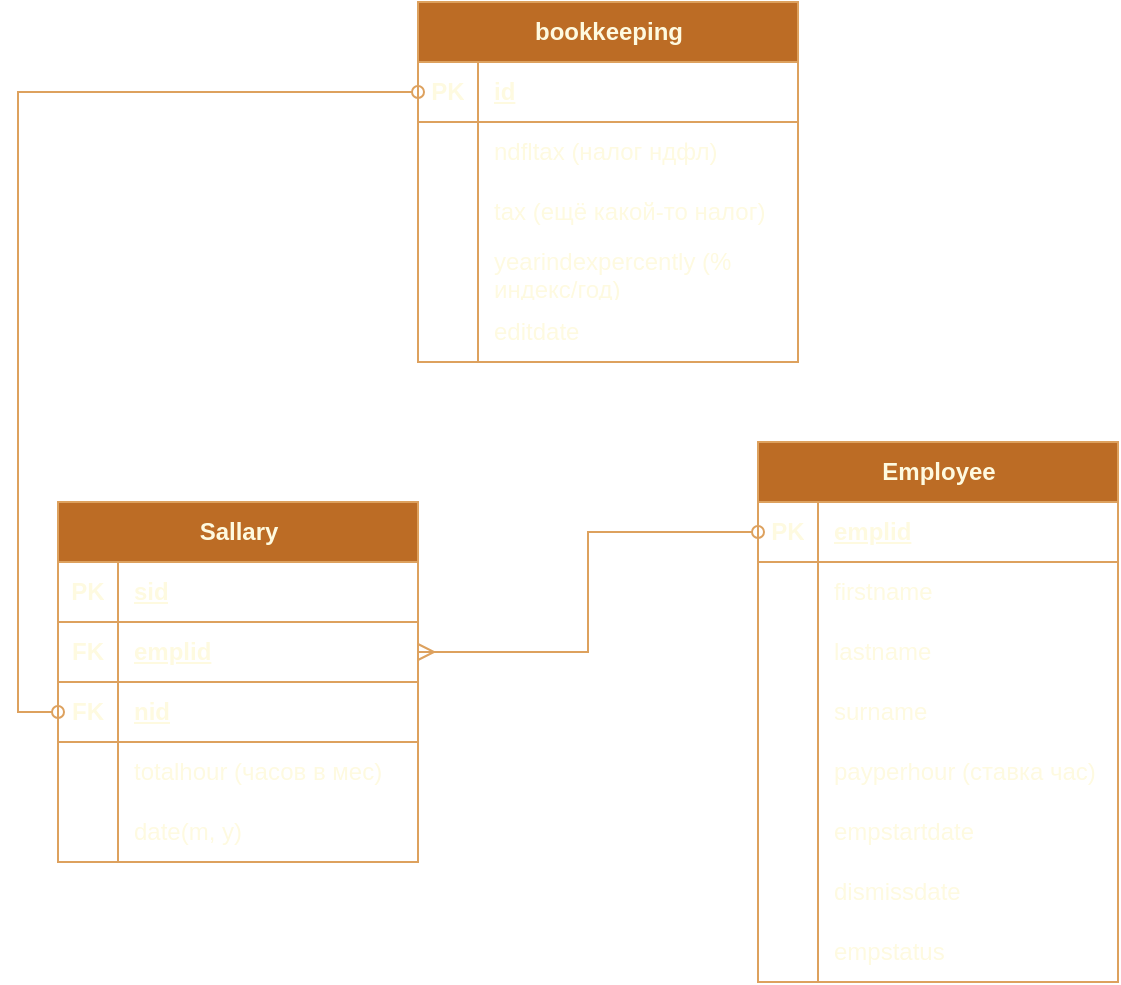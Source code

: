 <mxfile version="24.2.5" type="device">
  <diagram name="Страница — 1" id="LafsXsfQ3ruEzlJ95aAx">
    <mxGraphModel dx="819" dy="482" grid="1" gridSize="10" guides="1" tooltips="1" connect="1" arrows="1" fold="1" page="1" pageScale="1" pageWidth="1654" pageHeight="2336" math="0" shadow="0">
      <root>
        <mxCell id="0" />
        <mxCell id="1" parent="0" />
        <mxCell id="s_yWa5zJvOJCbXTxceJ7-14" value="Sallary" style="shape=table;startSize=30;container=1;collapsible=1;childLayout=tableLayout;fixedRows=1;rowLines=0;fontStyle=1;align=center;resizeLast=1;html=1;labelBackgroundColor=none;fillColor=#BC6C25;strokeColor=#DDA15E;fontColor=#FEFAE0;" parent="1" vertex="1">
          <mxGeometry x="370" y="290" width="180" height="180" as="geometry" />
        </mxCell>
        <mxCell id="s_yWa5zJvOJCbXTxceJ7-15" value="" style="shape=tableRow;horizontal=0;startSize=0;swimlaneHead=0;swimlaneBody=0;fillColor=none;collapsible=0;dropTarget=0;points=[[0,0.5],[1,0.5]];portConstraint=eastwest;top=0;left=0;right=0;bottom=1;labelBackgroundColor=none;strokeColor=#DDA15E;fontColor=#FEFAE0;" parent="s_yWa5zJvOJCbXTxceJ7-14" vertex="1">
          <mxGeometry y="30" width="180" height="30" as="geometry" />
        </mxCell>
        <mxCell id="s_yWa5zJvOJCbXTxceJ7-16" value="PK" style="shape=partialRectangle;connectable=0;fillColor=none;top=0;left=0;bottom=0;right=0;fontStyle=1;overflow=hidden;whiteSpace=wrap;html=1;labelBackgroundColor=none;strokeColor=#DDA15E;fontColor=#FEFAE0;" parent="s_yWa5zJvOJCbXTxceJ7-15" vertex="1">
          <mxGeometry width="30" height="30" as="geometry">
            <mxRectangle width="30" height="30" as="alternateBounds" />
          </mxGeometry>
        </mxCell>
        <mxCell id="s_yWa5zJvOJCbXTxceJ7-17" value="sid" style="shape=partialRectangle;connectable=0;fillColor=none;top=0;left=0;bottom=0;right=0;align=left;spacingLeft=6;fontStyle=5;overflow=hidden;whiteSpace=wrap;html=1;labelBackgroundColor=none;strokeColor=#DDA15E;fontColor=#FEFAE0;" parent="s_yWa5zJvOJCbXTxceJ7-15" vertex="1">
          <mxGeometry x="30" width="150" height="30" as="geometry">
            <mxRectangle width="150" height="30" as="alternateBounds" />
          </mxGeometry>
        </mxCell>
        <mxCell id="s_yWa5zJvOJCbXTxceJ7-80" style="shape=tableRow;horizontal=0;startSize=0;swimlaneHead=0;swimlaneBody=0;fillColor=none;collapsible=0;dropTarget=0;points=[[0,0.5],[1,0.5]];portConstraint=eastwest;top=0;left=0;right=0;bottom=1;labelBackgroundColor=none;strokeColor=#DDA15E;fontColor=#FEFAE0;" parent="s_yWa5zJvOJCbXTxceJ7-14" vertex="1">
          <mxGeometry y="60" width="180" height="30" as="geometry" />
        </mxCell>
        <mxCell id="s_yWa5zJvOJCbXTxceJ7-81" value="FK" style="shape=partialRectangle;connectable=0;fillColor=none;top=0;left=0;bottom=0;right=0;fontStyle=1;overflow=hidden;whiteSpace=wrap;html=1;labelBackgroundColor=none;strokeColor=#DDA15E;fontColor=#FEFAE0;" parent="s_yWa5zJvOJCbXTxceJ7-80" vertex="1">
          <mxGeometry width="30" height="30" as="geometry">
            <mxRectangle width="30" height="30" as="alternateBounds" />
          </mxGeometry>
        </mxCell>
        <mxCell id="s_yWa5zJvOJCbXTxceJ7-82" value="emplid" style="shape=partialRectangle;connectable=0;fillColor=none;top=0;left=0;bottom=0;right=0;align=left;spacingLeft=6;fontStyle=5;overflow=hidden;whiteSpace=wrap;html=1;labelBackgroundColor=none;strokeColor=#DDA15E;fontColor=#FEFAE0;" parent="s_yWa5zJvOJCbXTxceJ7-80" vertex="1">
          <mxGeometry x="30" width="150" height="30" as="geometry">
            <mxRectangle width="150" height="30" as="alternateBounds" />
          </mxGeometry>
        </mxCell>
        <mxCell id="s_yWa5zJvOJCbXTxceJ7-75" style="shape=tableRow;horizontal=0;startSize=0;swimlaneHead=0;swimlaneBody=0;fillColor=none;collapsible=0;dropTarget=0;points=[[0,0.5],[1,0.5]];portConstraint=eastwest;top=0;left=0;right=0;bottom=1;labelBackgroundColor=none;strokeColor=#DDA15E;fontColor=#FEFAE0;" parent="s_yWa5zJvOJCbXTxceJ7-14" vertex="1">
          <mxGeometry y="90" width="180" height="30" as="geometry" />
        </mxCell>
        <mxCell id="s_yWa5zJvOJCbXTxceJ7-76" value="FK" style="shape=partialRectangle;connectable=0;fillColor=none;top=0;left=0;bottom=0;right=0;fontStyle=1;overflow=hidden;whiteSpace=wrap;html=1;labelBackgroundColor=none;strokeColor=#DDA15E;fontColor=#FEFAE0;" parent="s_yWa5zJvOJCbXTxceJ7-75" vertex="1">
          <mxGeometry width="30" height="30" as="geometry">
            <mxRectangle width="30" height="30" as="alternateBounds" />
          </mxGeometry>
        </mxCell>
        <mxCell id="s_yWa5zJvOJCbXTxceJ7-77" value="nid" style="shape=partialRectangle;connectable=0;fillColor=none;top=0;left=0;bottom=0;right=0;align=left;spacingLeft=6;fontStyle=5;overflow=hidden;whiteSpace=wrap;html=1;labelBackgroundColor=none;strokeColor=#DDA15E;fontColor=#FEFAE0;" parent="s_yWa5zJvOJCbXTxceJ7-75" vertex="1">
          <mxGeometry x="30" width="150" height="30" as="geometry">
            <mxRectangle width="150" height="30" as="alternateBounds" />
          </mxGeometry>
        </mxCell>
        <mxCell id="s_yWa5zJvOJCbXTxceJ7-21" value="" style="shape=tableRow;horizontal=0;startSize=0;swimlaneHead=0;swimlaneBody=0;fillColor=none;collapsible=0;dropTarget=0;points=[[0,0.5],[1,0.5]];portConstraint=eastwest;top=0;left=0;right=0;bottom=0;labelBackgroundColor=none;strokeColor=#DDA15E;fontColor=#FEFAE0;" parent="s_yWa5zJvOJCbXTxceJ7-14" vertex="1">
          <mxGeometry y="120" width="180" height="30" as="geometry" />
        </mxCell>
        <mxCell id="s_yWa5zJvOJCbXTxceJ7-22" value="" style="shape=partialRectangle;connectable=0;fillColor=none;top=0;left=0;bottom=0;right=0;editable=1;overflow=hidden;whiteSpace=wrap;html=1;labelBackgroundColor=none;strokeColor=#DDA15E;fontColor=#FEFAE0;" parent="s_yWa5zJvOJCbXTxceJ7-21" vertex="1">
          <mxGeometry width="30" height="30" as="geometry">
            <mxRectangle width="30" height="30" as="alternateBounds" />
          </mxGeometry>
        </mxCell>
        <mxCell id="s_yWa5zJvOJCbXTxceJ7-23" value="totalhour (часов в мес)" style="shape=partialRectangle;connectable=0;fillColor=none;top=0;left=0;bottom=0;right=0;align=left;spacingLeft=6;overflow=hidden;whiteSpace=wrap;html=1;labelBackgroundColor=none;strokeColor=#DDA15E;fontColor=#FEFAE0;" parent="s_yWa5zJvOJCbXTxceJ7-21" vertex="1">
          <mxGeometry x="30" width="150" height="30" as="geometry">
            <mxRectangle width="150" height="30" as="alternateBounds" />
          </mxGeometry>
        </mxCell>
        <mxCell id="s_yWa5zJvOJCbXTxceJ7-62" style="shape=tableRow;horizontal=0;startSize=0;swimlaneHead=0;swimlaneBody=0;fillColor=none;collapsible=0;dropTarget=0;points=[[0,0.5],[1,0.5]];portConstraint=eastwest;top=0;left=0;right=0;bottom=0;labelBackgroundColor=none;strokeColor=#DDA15E;fontColor=#FEFAE0;" parent="s_yWa5zJvOJCbXTxceJ7-14" vertex="1">
          <mxGeometry y="150" width="180" height="30" as="geometry" />
        </mxCell>
        <mxCell id="s_yWa5zJvOJCbXTxceJ7-63" style="shape=partialRectangle;connectable=0;fillColor=none;top=0;left=0;bottom=0;right=0;editable=1;overflow=hidden;whiteSpace=wrap;html=1;labelBackgroundColor=none;strokeColor=#DDA15E;fontColor=#FEFAE0;" parent="s_yWa5zJvOJCbXTxceJ7-62" vertex="1">
          <mxGeometry width="30" height="30" as="geometry">
            <mxRectangle width="30" height="30" as="alternateBounds" />
          </mxGeometry>
        </mxCell>
        <mxCell id="s_yWa5zJvOJCbXTxceJ7-64" value="date(m, y)" style="shape=partialRectangle;connectable=0;fillColor=none;top=0;left=0;bottom=0;right=0;align=left;spacingLeft=6;overflow=hidden;whiteSpace=wrap;html=1;labelBackgroundColor=none;strokeColor=#DDA15E;fontColor=#FEFAE0;" parent="s_yWa5zJvOJCbXTxceJ7-62" vertex="1">
          <mxGeometry x="30" width="150" height="30" as="geometry">
            <mxRectangle width="150" height="30" as="alternateBounds" />
          </mxGeometry>
        </mxCell>
        <mxCell id="s_yWa5zJvOJCbXTxceJ7-27" value="Employee" style="shape=table;startSize=30;container=1;collapsible=1;childLayout=tableLayout;fixedRows=1;rowLines=0;fontStyle=1;align=center;resizeLast=1;html=1;labelBackgroundColor=none;fillColor=#BC6C25;strokeColor=#DDA15E;fontColor=#FEFAE0;" parent="1" vertex="1">
          <mxGeometry x="720" y="260" width="180" height="270" as="geometry" />
        </mxCell>
        <mxCell id="s_yWa5zJvOJCbXTxceJ7-28" value="" style="shape=tableRow;horizontal=0;startSize=0;swimlaneHead=0;swimlaneBody=0;fillColor=none;collapsible=0;dropTarget=0;points=[[0,0.5],[1,0.5]];portConstraint=eastwest;top=0;left=0;right=0;bottom=1;labelBackgroundColor=none;strokeColor=#DDA15E;fontColor=#FEFAE0;" parent="s_yWa5zJvOJCbXTxceJ7-27" vertex="1">
          <mxGeometry y="30" width="180" height="30" as="geometry" />
        </mxCell>
        <mxCell id="s_yWa5zJvOJCbXTxceJ7-29" value="PK" style="shape=partialRectangle;connectable=0;fillColor=none;top=0;left=0;bottom=0;right=0;fontStyle=1;overflow=hidden;whiteSpace=wrap;html=1;labelBackgroundColor=none;strokeColor=#DDA15E;fontColor=#FEFAE0;" parent="s_yWa5zJvOJCbXTxceJ7-28" vertex="1">
          <mxGeometry width="30" height="30" as="geometry">
            <mxRectangle width="30" height="30" as="alternateBounds" />
          </mxGeometry>
        </mxCell>
        <mxCell id="s_yWa5zJvOJCbXTxceJ7-30" value="emplid" style="shape=partialRectangle;connectable=0;fillColor=none;top=0;left=0;bottom=0;right=0;align=left;spacingLeft=6;fontStyle=5;overflow=hidden;whiteSpace=wrap;html=1;labelBackgroundColor=none;strokeColor=#DDA15E;fontColor=#FEFAE0;" parent="s_yWa5zJvOJCbXTxceJ7-28" vertex="1">
          <mxGeometry x="30" width="150" height="30" as="geometry">
            <mxRectangle width="150" height="30" as="alternateBounds" />
          </mxGeometry>
        </mxCell>
        <mxCell id="s_yWa5zJvOJCbXTxceJ7-31" value="" style="shape=tableRow;horizontal=0;startSize=0;swimlaneHead=0;swimlaneBody=0;fillColor=none;collapsible=0;dropTarget=0;points=[[0,0.5],[1,0.5]];portConstraint=eastwest;top=0;left=0;right=0;bottom=0;labelBackgroundColor=none;strokeColor=#DDA15E;fontColor=#FEFAE0;" parent="s_yWa5zJvOJCbXTxceJ7-27" vertex="1">
          <mxGeometry y="60" width="180" height="30" as="geometry" />
        </mxCell>
        <mxCell id="s_yWa5zJvOJCbXTxceJ7-32" value="" style="shape=partialRectangle;connectable=0;fillColor=none;top=0;left=0;bottom=0;right=0;editable=1;overflow=hidden;whiteSpace=wrap;html=1;labelBackgroundColor=none;strokeColor=#DDA15E;fontColor=#FEFAE0;" parent="s_yWa5zJvOJCbXTxceJ7-31" vertex="1">
          <mxGeometry width="30" height="30" as="geometry">
            <mxRectangle width="30" height="30" as="alternateBounds" />
          </mxGeometry>
        </mxCell>
        <mxCell id="s_yWa5zJvOJCbXTxceJ7-33" value="firstname" style="shape=partialRectangle;connectable=0;fillColor=none;top=0;left=0;bottom=0;right=0;align=left;spacingLeft=6;overflow=hidden;whiteSpace=wrap;html=1;labelBackgroundColor=none;strokeColor=#DDA15E;fontColor=#FEFAE0;" parent="s_yWa5zJvOJCbXTxceJ7-31" vertex="1">
          <mxGeometry x="30" width="150" height="30" as="geometry">
            <mxRectangle width="150" height="30" as="alternateBounds" />
          </mxGeometry>
        </mxCell>
        <mxCell id="s_yWa5zJvOJCbXTxceJ7-34" value="" style="shape=tableRow;horizontal=0;startSize=0;swimlaneHead=0;swimlaneBody=0;fillColor=none;collapsible=0;dropTarget=0;points=[[0,0.5],[1,0.5]];portConstraint=eastwest;top=0;left=0;right=0;bottom=0;labelBackgroundColor=none;strokeColor=#DDA15E;fontColor=#FEFAE0;" parent="s_yWa5zJvOJCbXTxceJ7-27" vertex="1">
          <mxGeometry y="90" width="180" height="30" as="geometry" />
        </mxCell>
        <mxCell id="s_yWa5zJvOJCbXTxceJ7-35" value="" style="shape=partialRectangle;connectable=0;fillColor=none;top=0;left=0;bottom=0;right=0;editable=1;overflow=hidden;whiteSpace=wrap;html=1;labelBackgroundColor=none;strokeColor=#DDA15E;fontColor=#FEFAE0;" parent="s_yWa5zJvOJCbXTxceJ7-34" vertex="1">
          <mxGeometry width="30" height="30" as="geometry">
            <mxRectangle width="30" height="30" as="alternateBounds" />
          </mxGeometry>
        </mxCell>
        <mxCell id="s_yWa5zJvOJCbXTxceJ7-36" value="lastname" style="shape=partialRectangle;connectable=0;fillColor=none;top=0;left=0;bottom=0;right=0;align=left;spacingLeft=6;overflow=hidden;whiteSpace=wrap;html=1;labelBackgroundColor=none;strokeColor=#DDA15E;fontColor=#FEFAE0;" parent="s_yWa5zJvOJCbXTxceJ7-34" vertex="1">
          <mxGeometry x="30" width="150" height="30" as="geometry">
            <mxRectangle width="150" height="30" as="alternateBounds" />
          </mxGeometry>
        </mxCell>
        <mxCell id="s_yWa5zJvOJCbXTxceJ7-37" value="" style="shape=tableRow;horizontal=0;startSize=0;swimlaneHead=0;swimlaneBody=0;fillColor=none;collapsible=0;dropTarget=0;points=[[0,0.5],[1,0.5]];portConstraint=eastwest;top=0;left=0;right=0;bottom=0;labelBackgroundColor=none;strokeColor=#DDA15E;fontColor=#FEFAE0;" parent="s_yWa5zJvOJCbXTxceJ7-27" vertex="1">
          <mxGeometry y="120" width="180" height="30" as="geometry" />
        </mxCell>
        <mxCell id="s_yWa5zJvOJCbXTxceJ7-38" value="" style="shape=partialRectangle;connectable=0;fillColor=none;top=0;left=0;bottom=0;right=0;editable=1;overflow=hidden;whiteSpace=wrap;html=1;labelBackgroundColor=none;strokeColor=#DDA15E;fontColor=#FEFAE0;" parent="s_yWa5zJvOJCbXTxceJ7-37" vertex="1">
          <mxGeometry width="30" height="30" as="geometry">
            <mxRectangle width="30" height="30" as="alternateBounds" />
          </mxGeometry>
        </mxCell>
        <mxCell id="s_yWa5zJvOJCbXTxceJ7-39" value="surname" style="shape=partialRectangle;connectable=0;fillColor=none;top=0;left=0;bottom=0;right=0;align=left;spacingLeft=6;overflow=hidden;whiteSpace=wrap;html=1;labelBackgroundColor=none;strokeColor=#DDA15E;fontColor=#FEFAE0;" parent="s_yWa5zJvOJCbXTxceJ7-37" vertex="1">
          <mxGeometry x="30" width="150" height="30" as="geometry">
            <mxRectangle width="150" height="30" as="alternateBounds" />
          </mxGeometry>
        </mxCell>
        <mxCell id="s_yWa5zJvOJCbXTxceJ7-53" style="shape=tableRow;horizontal=0;startSize=0;swimlaneHead=0;swimlaneBody=0;fillColor=none;collapsible=0;dropTarget=0;points=[[0,0.5],[1,0.5]];portConstraint=eastwest;top=0;left=0;right=0;bottom=0;labelBackgroundColor=none;strokeColor=#DDA15E;fontColor=#FEFAE0;" parent="s_yWa5zJvOJCbXTxceJ7-27" vertex="1">
          <mxGeometry y="150" width="180" height="30" as="geometry" />
        </mxCell>
        <mxCell id="s_yWa5zJvOJCbXTxceJ7-54" style="shape=partialRectangle;connectable=0;fillColor=none;top=0;left=0;bottom=0;right=0;editable=1;overflow=hidden;whiteSpace=wrap;html=1;labelBackgroundColor=none;strokeColor=#DDA15E;fontColor=#FEFAE0;" parent="s_yWa5zJvOJCbXTxceJ7-53" vertex="1">
          <mxGeometry width="30" height="30" as="geometry">
            <mxRectangle width="30" height="30" as="alternateBounds" />
          </mxGeometry>
        </mxCell>
        <mxCell id="s_yWa5zJvOJCbXTxceJ7-55" value="payperhour (ставка час)" style="shape=partialRectangle;connectable=0;fillColor=none;top=0;left=0;bottom=0;right=0;align=left;spacingLeft=6;overflow=hidden;whiteSpace=wrap;html=1;labelBackgroundColor=none;strokeColor=#DDA15E;fontColor=#FEFAE0;" parent="s_yWa5zJvOJCbXTxceJ7-53" vertex="1">
          <mxGeometry x="30" width="150" height="30" as="geometry">
            <mxRectangle width="150" height="30" as="alternateBounds" />
          </mxGeometry>
        </mxCell>
        <mxCell id="s_yWa5zJvOJCbXTxceJ7-56" style="shape=tableRow;horizontal=0;startSize=0;swimlaneHead=0;swimlaneBody=0;fillColor=none;collapsible=0;dropTarget=0;points=[[0,0.5],[1,0.5]];portConstraint=eastwest;top=0;left=0;right=0;bottom=0;labelBackgroundColor=none;strokeColor=#DDA15E;fontColor=#FEFAE0;" parent="s_yWa5zJvOJCbXTxceJ7-27" vertex="1">
          <mxGeometry y="180" width="180" height="30" as="geometry" />
        </mxCell>
        <mxCell id="s_yWa5zJvOJCbXTxceJ7-57" style="shape=partialRectangle;connectable=0;fillColor=none;top=0;left=0;bottom=0;right=0;editable=1;overflow=hidden;whiteSpace=wrap;html=1;labelBackgroundColor=none;strokeColor=#DDA15E;fontColor=#FEFAE0;" parent="s_yWa5zJvOJCbXTxceJ7-56" vertex="1">
          <mxGeometry width="30" height="30" as="geometry">
            <mxRectangle width="30" height="30" as="alternateBounds" />
          </mxGeometry>
        </mxCell>
        <mxCell id="s_yWa5zJvOJCbXTxceJ7-58" value="empstartdate" style="shape=partialRectangle;connectable=0;fillColor=none;top=0;left=0;bottom=0;right=0;align=left;spacingLeft=6;overflow=hidden;whiteSpace=wrap;html=1;labelBackgroundColor=none;strokeColor=#DDA15E;fontColor=#FEFAE0;" parent="s_yWa5zJvOJCbXTxceJ7-56" vertex="1">
          <mxGeometry x="30" width="150" height="30" as="geometry">
            <mxRectangle width="150" height="30" as="alternateBounds" />
          </mxGeometry>
        </mxCell>
        <mxCell id="s_yWa5zJvOJCbXTxceJ7-59" style="shape=tableRow;horizontal=0;startSize=0;swimlaneHead=0;swimlaneBody=0;fillColor=none;collapsible=0;dropTarget=0;points=[[0,0.5],[1,0.5]];portConstraint=eastwest;top=0;left=0;right=0;bottom=0;labelBackgroundColor=none;strokeColor=#DDA15E;fontColor=#FEFAE0;" parent="s_yWa5zJvOJCbXTxceJ7-27" vertex="1">
          <mxGeometry y="210" width="180" height="30" as="geometry" />
        </mxCell>
        <mxCell id="s_yWa5zJvOJCbXTxceJ7-60" style="shape=partialRectangle;connectable=0;fillColor=none;top=0;left=0;bottom=0;right=0;editable=1;overflow=hidden;whiteSpace=wrap;html=1;labelBackgroundColor=none;strokeColor=#DDA15E;fontColor=#FEFAE0;" parent="s_yWa5zJvOJCbXTxceJ7-59" vertex="1">
          <mxGeometry width="30" height="30" as="geometry">
            <mxRectangle width="30" height="30" as="alternateBounds" />
          </mxGeometry>
        </mxCell>
        <mxCell id="s_yWa5zJvOJCbXTxceJ7-61" value="dismissdate" style="shape=partialRectangle;connectable=0;fillColor=none;top=0;left=0;bottom=0;right=0;align=left;spacingLeft=6;overflow=hidden;whiteSpace=wrap;html=1;labelBackgroundColor=none;strokeColor=#DDA15E;fontColor=#FEFAE0;" parent="s_yWa5zJvOJCbXTxceJ7-59" vertex="1">
          <mxGeometry x="30" width="150" height="30" as="geometry">
            <mxRectangle width="150" height="30" as="alternateBounds" />
          </mxGeometry>
        </mxCell>
        <mxCell id="L3Ei1QgoKYha1aQEF-cr-6" style="shape=tableRow;horizontal=0;startSize=0;swimlaneHead=0;swimlaneBody=0;fillColor=none;collapsible=0;dropTarget=0;points=[[0,0.5],[1,0.5]];portConstraint=eastwest;top=0;left=0;right=0;bottom=0;labelBackgroundColor=none;strokeColor=#DDA15E;fontColor=#FEFAE0;" vertex="1" parent="s_yWa5zJvOJCbXTxceJ7-27">
          <mxGeometry y="240" width="180" height="30" as="geometry" />
        </mxCell>
        <mxCell id="L3Ei1QgoKYha1aQEF-cr-7" style="shape=partialRectangle;connectable=0;fillColor=none;top=0;left=0;bottom=0;right=0;editable=1;overflow=hidden;whiteSpace=wrap;html=1;labelBackgroundColor=none;strokeColor=#DDA15E;fontColor=#FEFAE0;" vertex="1" parent="L3Ei1QgoKYha1aQEF-cr-6">
          <mxGeometry width="30" height="30" as="geometry">
            <mxRectangle width="30" height="30" as="alternateBounds" />
          </mxGeometry>
        </mxCell>
        <mxCell id="L3Ei1QgoKYha1aQEF-cr-8" value="empstatus" style="shape=partialRectangle;connectable=0;fillColor=none;top=0;left=0;bottom=0;right=0;align=left;spacingLeft=6;overflow=hidden;whiteSpace=wrap;html=1;labelBackgroundColor=none;strokeColor=#DDA15E;fontColor=#FEFAE0;" vertex="1" parent="L3Ei1QgoKYha1aQEF-cr-6">
          <mxGeometry x="30" width="150" height="30" as="geometry">
            <mxRectangle width="150" height="30" as="alternateBounds" />
          </mxGeometry>
        </mxCell>
        <mxCell id="s_yWa5zJvOJCbXTxceJ7-40" value="bookkeeping" style="shape=table;startSize=30;container=1;collapsible=1;childLayout=tableLayout;fixedRows=1;rowLines=0;fontStyle=1;align=center;resizeLast=1;html=1;labelBackgroundColor=none;fillColor=#BC6C25;strokeColor=#DDA15E;fontColor=#FEFAE0;" parent="1" vertex="1">
          <mxGeometry x="550" y="40" width="190" height="180" as="geometry" />
        </mxCell>
        <mxCell id="s_yWa5zJvOJCbXTxceJ7-41" value="" style="shape=tableRow;horizontal=0;startSize=0;swimlaneHead=0;swimlaneBody=0;fillColor=none;collapsible=0;dropTarget=0;points=[[0,0.5],[1,0.5]];portConstraint=eastwest;top=0;left=0;right=0;bottom=1;labelBackgroundColor=none;strokeColor=#DDA15E;fontColor=#FEFAE0;" parent="s_yWa5zJvOJCbXTxceJ7-40" vertex="1">
          <mxGeometry y="30" width="190" height="30" as="geometry" />
        </mxCell>
        <mxCell id="s_yWa5zJvOJCbXTxceJ7-42" value="PK" style="shape=partialRectangle;connectable=0;fillColor=none;top=0;left=0;bottom=0;right=0;fontStyle=1;overflow=hidden;whiteSpace=wrap;html=1;labelBackgroundColor=none;strokeColor=#DDA15E;fontColor=#FEFAE0;" parent="s_yWa5zJvOJCbXTxceJ7-41" vertex="1">
          <mxGeometry width="30" height="30" as="geometry">
            <mxRectangle width="30" height="30" as="alternateBounds" />
          </mxGeometry>
        </mxCell>
        <mxCell id="s_yWa5zJvOJCbXTxceJ7-43" value="id" style="shape=partialRectangle;connectable=0;fillColor=none;top=0;left=0;bottom=0;right=0;align=left;spacingLeft=6;fontStyle=5;overflow=hidden;whiteSpace=wrap;html=1;labelBackgroundColor=none;strokeColor=#DDA15E;fontColor=#FEFAE0;" parent="s_yWa5zJvOJCbXTxceJ7-41" vertex="1">
          <mxGeometry x="30" width="160" height="30" as="geometry">
            <mxRectangle width="160" height="30" as="alternateBounds" />
          </mxGeometry>
        </mxCell>
        <mxCell id="s_yWa5zJvOJCbXTxceJ7-44" value="" style="shape=tableRow;horizontal=0;startSize=0;swimlaneHead=0;swimlaneBody=0;fillColor=none;collapsible=0;dropTarget=0;points=[[0,0.5],[1,0.5]];portConstraint=eastwest;top=0;left=0;right=0;bottom=0;labelBackgroundColor=none;strokeColor=#DDA15E;fontColor=#FEFAE0;" parent="s_yWa5zJvOJCbXTxceJ7-40" vertex="1">
          <mxGeometry y="60" width="190" height="30" as="geometry" />
        </mxCell>
        <mxCell id="s_yWa5zJvOJCbXTxceJ7-45" value="" style="shape=partialRectangle;connectable=0;fillColor=none;top=0;left=0;bottom=0;right=0;editable=1;overflow=hidden;whiteSpace=wrap;html=1;labelBackgroundColor=none;strokeColor=#DDA15E;fontColor=#FEFAE0;" parent="s_yWa5zJvOJCbXTxceJ7-44" vertex="1">
          <mxGeometry width="30" height="30" as="geometry">
            <mxRectangle width="30" height="30" as="alternateBounds" />
          </mxGeometry>
        </mxCell>
        <mxCell id="s_yWa5zJvOJCbXTxceJ7-46" value="ndfltax (налог ндфл)" style="shape=partialRectangle;connectable=0;fillColor=none;top=0;left=0;bottom=0;right=0;align=left;spacingLeft=6;overflow=hidden;whiteSpace=wrap;html=1;labelBackgroundColor=none;strokeColor=#DDA15E;fontColor=#FEFAE0;" parent="s_yWa5zJvOJCbXTxceJ7-44" vertex="1">
          <mxGeometry x="30" width="160" height="30" as="geometry">
            <mxRectangle width="160" height="30" as="alternateBounds" />
          </mxGeometry>
        </mxCell>
        <mxCell id="s_yWa5zJvOJCbXTxceJ7-47" value="" style="shape=tableRow;horizontal=0;startSize=0;swimlaneHead=0;swimlaneBody=0;fillColor=none;collapsible=0;dropTarget=0;points=[[0,0.5],[1,0.5]];portConstraint=eastwest;top=0;left=0;right=0;bottom=0;labelBackgroundColor=none;strokeColor=#DDA15E;fontColor=#FEFAE0;" parent="s_yWa5zJvOJCbXTxceJ7-40" vertex="1">
          <mxGeometry y="90" width="190" height="30" as="geometry" />
        </mxCell>
        <mxCell id="s_yWa5zJvOJCbXTxceJ7-48" value="" style="shape=partialRectangle;connectable=0;fillColor=none;top=0;left=0;bottom=0;right=0;editable=1;overflow=hidden;whiteSpace=wrap;html=1;labelBackgroundColor=none;strokeColor=#DDA15E;fontColor=#FEFAE0;" parent="s_yWa5zJvOJCbXTxceJ7-47" vertex="1">
          <mxGeometry width="30" height="30" as="geometry">
            <mxRectangle width="30" height="30" as="alternateBounds" />
          </mxGeometry>
        </mxCell>
        <mxCell id="s_yWa5zJvOJCbXTxceJ7-49" value="tax (ещё какой-то налог)" style="shape=partialRectangle;connectable=0;fillColor=none;top=0;left=0;bottom=0;right=0;align=left;spacingLeft=6;overflow=hidden;whiteSpace=wrap;html=1;labelBackgroundColor=none;strokeColor=#DDA15E;fontColor=#FEFAE0;" parent="s_yWa5zJvOJCbXTxceJ7-47" vertex="1">
          <mxGeometry x="30" width="160" height="30" as="geometry">
            <mxRectangle width="160" height="30" as="alternateBounds" />
          </mxGeometry>
        </mxCell>
        <mxCell id="s_yWa5zJvOJCbXTxceJ7-65" style="shape=tableRow;horizontal=0;startSize=0;swimlaneHead=0;swimlaneBody=0;fillColor=none;collapsible=0;dropTarget=0;points=[[0,0.5],[1,0.5]];portConstraint=eastwest;top=0;left=0;right=0;bottom=0;labelBackgroundColor=none;strokeColor=#DDA15E;fontColor=#FEFAE0;" parent="s_yWa5zJvOJCbXTxceJ7-40" vertex="1">
          <mxGeometry y="120" width="190" height="30" as="geometry" />
        </mxCell>
        <mxCell id="s_yWa5zJvOJCbXTxceJ7-66" style="shape=partialRectangle;connectable=0;fillColor=none;top=0;left=0;bottom=0;right=0;editable=1;overflow=hidden;whiteSpace=wrap;html=1;labelBackgroundColor=none;strokeColor=#DDA15E;fontColor=#FEFAE0;" parent="s_yWa5zJvOJCbXTxceJ7-65" vertex="1">
          <mxGeometry width="30" height="30" as="geometry">
            <mxRectangle width="30" height="30" as="alternateBounds" />
          </mxGeometry>
        </mxCell>
        <mxCell id="s_yWa5zJvOJCbXTxceJ7-67" value="yearindexpercently (% индекс/год)&lt;div&gt;&lt;br&gt;&lt;/div&gt;" style="shape=partialRectangle;connectable=0;fillColor=none;top=0;left=0;bottom=0;right=0;align=left;spacingLeft=6;overflow=hidden;whiteSpace=wrap;html=1;labelBackgroundColor=none;strokeColor=#DDA15E;fontColor=#FEFAE0;" parent="s_yWa5zJvOJCbXTxceJ7-65" vertex="1">
          <mxGeometry x="30" width="160" height="30" as="geometry">
            <mxRectangle width="160" height="30" as="alternateBounds" />
          </mxGeometry>
        </mxCell>
        <mxCell id="L3Ei1QgoKYha1aQEF-cr-3" style="shape=tableRow;horizontal=0;startSize=0;swimlaneHead=0;swimlaneBody=0;fillColor=none;collapsible=0;dropTarget=0;points=[[0,0.5],[1,0.5]];portConstraint=eastwest;top=0;left=0;right=0;bottom=0;labelBackgroundColor=none;strokeColor=#DDA15E;fontColor=#FEFAE0;" vertex="1" parent="s_yWa5zJvOJCbXTxceJ7-40">
          <mxGeometry y="150" width="190" height="30" as="geometry" />
        </mxCell>
        <mxCell id="L3Ei1QgoKYha1aQEF-cr-4" style="shape=partialRectangle;connectable=0;fillColor=none;top=0;left=0;bottom=0;right=0;editable=1;overflow=hidden;whiteSpace=wrap;html=1;labelBackgroundColor=none;strokeColor=#DDA15E;fontColor=#FEFAE0;" vertex="1" parent="L3Ei1QgoKYha1aQEF-cr-3">
          <mxGeometry width="30" height="30" as="geometry">
            <mxRectangle width="30" height="30" as="alternateBounds" />
          </mxGeometry>
        </mxCell>
        <mxCell id="L3Ei1QgoKYha1aQEF-cr-5" value="editdate" style="shape=partialRectangle;connectable=0;fillColor=none;top=0;left=0;bottom=0;right=0;align=left;spacingLeft=6;overflow=hidden;whiteSpace=wrap;html=1;labelBackgroundColor=none;strokeColor=#DDA15E;fontColor=#FEFAE0;" vertex="1" parent="L3Ei1QgoKYha1aQEF-cr-3">
          <mxGeometry x="30" width="160" height="30" as="geometry">
            <mxRectangle width="160" height="30" as="alternateBounds" />
          </mxGeometry>
        </mxCell>
        <mxCell id="s_yWa5zJvOJCbXTxceJ7-78" style="edgeStyle=orthogonalEdgeStyle;rounded=0;orthogonalLoop=1;jettySize=auto;html=1;exitX=0;exitY=0.5;exitDx=0;exitDy=0;entryX=0;entryY=0.5;entryDx=0;entryDy=0;endArrow=oval;endFill=0;startArrow=oval;startFill=0;labelBackgroundColor=none;strokeColor=#DDA15E;fontColor=default;" parent="1" source="s_yWa5zJvOJCbXTxceJ7-41" target="s_yWa5zJvOJCbXTxceJ7-75" edge="1">
          <mxGeometry relative="1" as="geometry" />
        </mxCell>
        <mxCell id="s_yWa5zJvOJCbXTxceJ7-79" style="edgeStyle=orthogonalEdgeStyle;rounded=0;orthogonalLoop=1;jettySize=auto;html=1;exitX=1;exitY=0.5;exitDx=0;exitDy=0;entryX=0;entryY=0.5;entryDx=0;entryDy=0;labelBackgroundColor=none;strokeColor=#DDA15E;fontColor=default;" parent="1" source="s_yWa5zJvOJCbXTxceJ7-15" edge="1">
          <mxGeometry relative="1" as="geometry" />
        </mxCell>
        <mxCell id="s_yWa5zJvOJCbXTxceJ7-83" style="edgeStyle=orthogonalEdgeStyle;rounded=0;orthogonalLoop=1;jettySize=auto;html=1;exitX=0;exitY=0.5;exitDx=0;exitDy=0;entryX=1;entryY=0.5;entryDx=0;entryDy=0;endArrow=ERmany;endFill=0;startArrow=oval;startFill=0;labelBackgroundColor=none;strokeColor=#DDA15E;fontColor=default;" parent="1" source="s_yWa5zJvOJCbXTxceJ7-28" target="s_yWa5zJvOJCbXTxceJ7-80" edge="1">
          <mxGeometry relative="1" as="geometry" />
        </mxCell>
      </root>
    </mxGraphModel>
  </diagram>
</mxfile>

